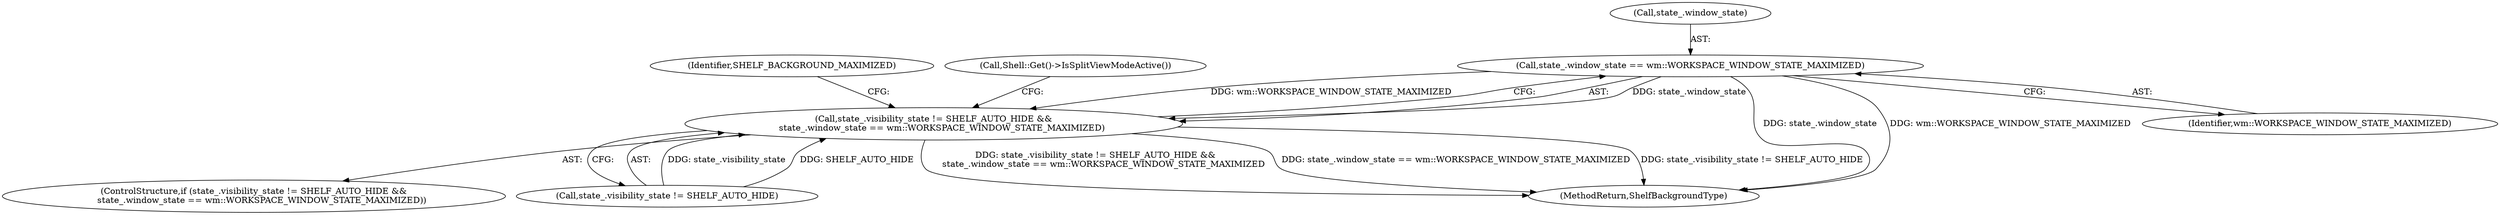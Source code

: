 digraph "1_Chrome_f2f703241635fa96fa630b83afcc9a330cc21b7e_2@del" {
"1000154" [label="(Call,state_.window_state == wm::WORKSPACE_WINDOW_STATE_MAXIMIZED)"];
"1000148" [label="(Call,state_.visibility_state != SHELF_AUTO_HIDE &&\n      state_.window_state == wm::WORKSPACE_WINDOW_STATE_MAXIMIZED)"];
"1000175" [label="(MethodReturn,ShelfBackgroundType)"];
"1000147" [label="(ControlStructure,if (state_.visibility_state != SHELF_AUTO_HIDE &&\n      state_.window_state == wm::WORKSPACE_WINDOW_STATE_MAXIMIZED))"];
"1000161" [label="(Identifier,SHELF_BACKGROUND_MAXIMIZED)"];
"1000158" [label="(Identifier,wm::WORKSPACE_WINDOW_STATE_MAXIMIZED)"];
"1000163" [label="(Call,Shell::Get()->IsSplitViewModeActive())"];
"1000148" [label="(Call,state_.visibility_state != SHELF_AUTO_HIDE &&\n      state_.window_state == wm::WORKSPACE_WINDOW_STATE_MAXIMIZED)"];
"1000149" [label="(Call,state_.visibility_state != SHELF_AUTO_HIDE)"];
"1000155" [label="(Call,state_.window_state)"];
"1000154" [label="(Call,state_.window_state == wm::WORKSPACE_WINDOW_STATE_MAXIMIZED)"];
"1000154" -> "1000148"  [label="AST: "];
"1000154" -> "1000158"  [label="CFG: "];
"1000155" -> "1000154"  [label="AST: "];
"1000158" -> "1000154"  [label="AST: "];
"1000148" -> "1000154"  [label="CFG: "];
"1000154" -> "1000175"  [label="DDG: state_.window_state"];
"1000154" -> "1000175"  [label="DDG: wm::WORKSPACE_WINDOW_STATE_MAXIMIZED"];
"1000154" -> "1000148"  [label="DDG: state_.window_state"];
"1000154" -> "1000148"  [label="DDG: wm::WORKSPACE_WINDOW_STATE_MAXIMIZED"];
"1000148" -> "1000147"  [label="AST: "];
"1000148" -> "1000149"  [label="CFG: "];
"1000149" -> "1000148"  [label="AST: "];
"1000161" -> "1000148"  [label="CFG: "];
"1000163" -> "1000148"  [label="CFG: "];
"1000148" -> "1000175"  [label="DDG: state_.window_state == wm::WORKSPACE_WINDOW_STATE_MAXIMIZED"];
"1000148" -> "1000175"  [label="DDG: state_.visibility_state != SHELF_AUTO_HIDE"];
"1000148" -> "1000175"  [label="DDG: state_.visibility_state != SHELF_AUTO_HIDE &&\n      state_.window_state == wm::WORKSPACE_WINDOW_STATE_MAXIMIZED"];
"1000149" -> "1000148"  [label="DDG: state_.visibility_state"];
"1000149" -> "1000148"  [label="DDG: SHELF_AUTO_HIDE"];
}
